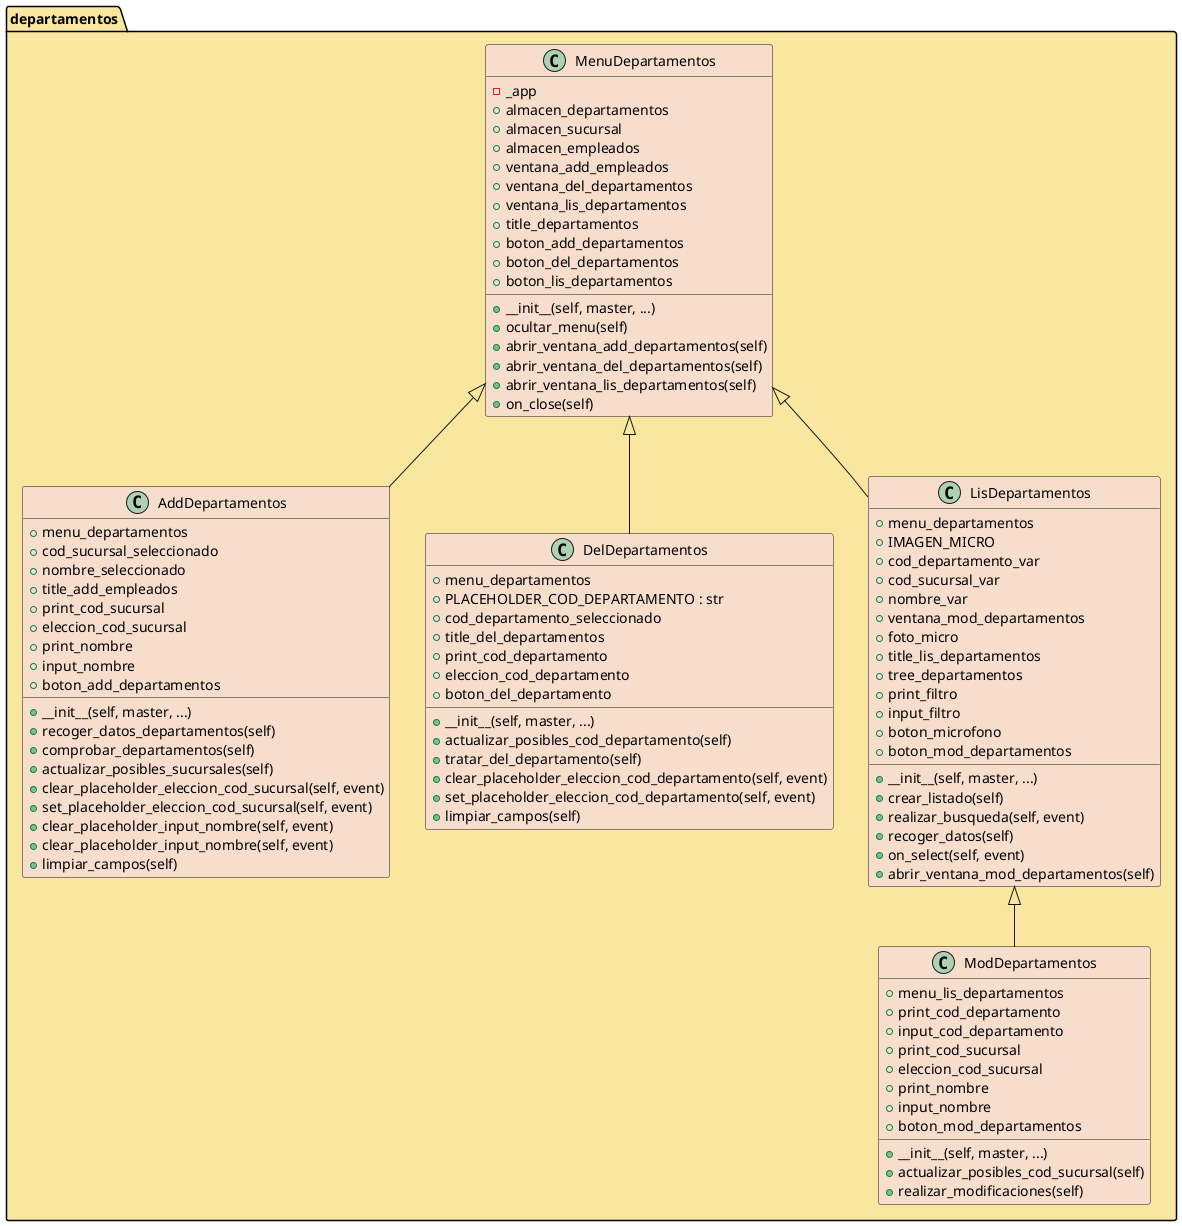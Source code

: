 @startuml departamentos

package departamentos <<Folder>> #F9E79F {
    MenuDepartamentos <|-- AddDepartamentos
    MenuDepartamentos <|-- DelDepartamentos
    MenuDepartamentos <|-- LisDepartamentos
    LisDepartamentos <|-- ModDepartamentos

    together {
  class AddDepartamentos
  class DelDepartamentos
  class LisDepartamentos
}

    class MenuDepartamentos #F6DDCC{
        - _app
        + almacen_departamentos
        + almacen_sucursal
        + almacen_empleados
        + ventana_add_empleados
        + ventana_del_departamentos
        + ventana_lis_departamentos
        + title_departamentos
        + boton_add_departamentos
        + boton_del_departamentos
        + boton_lis_departamentos
        + __init__(self, master, ...)
        + ocultar_menu(self)
        + abrir_ventana_add_departamentos(self)
        + abrir_ventana_del_departamentos(self)
        + abrir_ventana_lis_departamentos(self)
        + on_close(self)

}

    class AddDepartamentos #F6DDCC{
        + menu_departamentos
        + cod_sucursal_seleccionado
        + nombre_seleccionado
        + title_add_empleados
        + print_cod_sucursal
        + eleccion_cod_sucursal
        + print_nombre
        + input_nombre
        + boton_add_departamentos
        + __init__(self, master, ...)
        + recoger_datos_departamentos(self)
        + comprobar_departamentos(self)
        + actualizar_posibles_sucursales(self)
        + clear_placeholder_eleccion_cod_sucursal(self, event)
        + set_placeholder_eleccion_cod_sucursal(self, event)
        + clear_placeholder_input_nombre(self, event)
        + clear_placeholder_input_nombre(self, event)
        + limpiar_campos(self)
}

    class DelDepartamentos #F6DDCC{
        + menu_departamentos
        + PLACEHOLDER_COD_DEPARTAMENTO : str
        + cod_departamento_seleccionado
        + title_del_departamentos
        + print_cod_departamento
        + eleccion_cod_departamento
        + boton_del_departamento
        + __init__(self, master, ...)
        + actualizar_posibles_cod_departamento(self)
        + tratar_del_departamento(self)
        + clear_placeholder_eleccion_cod_departamento(self, event)
        + set_placeholder_eleccion_cod_departamento(self, event)
        + limpiar_campos(self)
}

    class LisDepartamentos #F6DDCC{
        + menu_departamentos
        + IMAGEN_MICRO
        + cod_departamento_var
        + cod_sucursal_var
        + nombre_var
        + ventana_mod_departamentos
        + foto_micro
        + title_lis_departamentos
        + tree_departamentos
        + print_filtro
        + input_filtro
        + boton_microfono
        + boton_mod_departamentos
        + __init__(self, master, ...)
        + crear_listado(self)
        + realizar_busqueda(self, event)
        + recoger_datos(self)
        + on_select(self, event)
        + abrir_ventana_mod_departamentos(self)
}

    class ModDepartamentos #F6DDCC{
        + menu_lis_departamentos
        + print_cod_departamento
        + input_cod_departamento
        + print_cod_sucursal
        + eleccion_cod_sucursal
        + print_nombre
        + input_nombre
        + boton_mod_departamentos
        + __init__(self, master, ...)
        + actualizar_posibles_cod_sucursal(self)
        + realizar_modificaciones(self)
}

}


@enduml